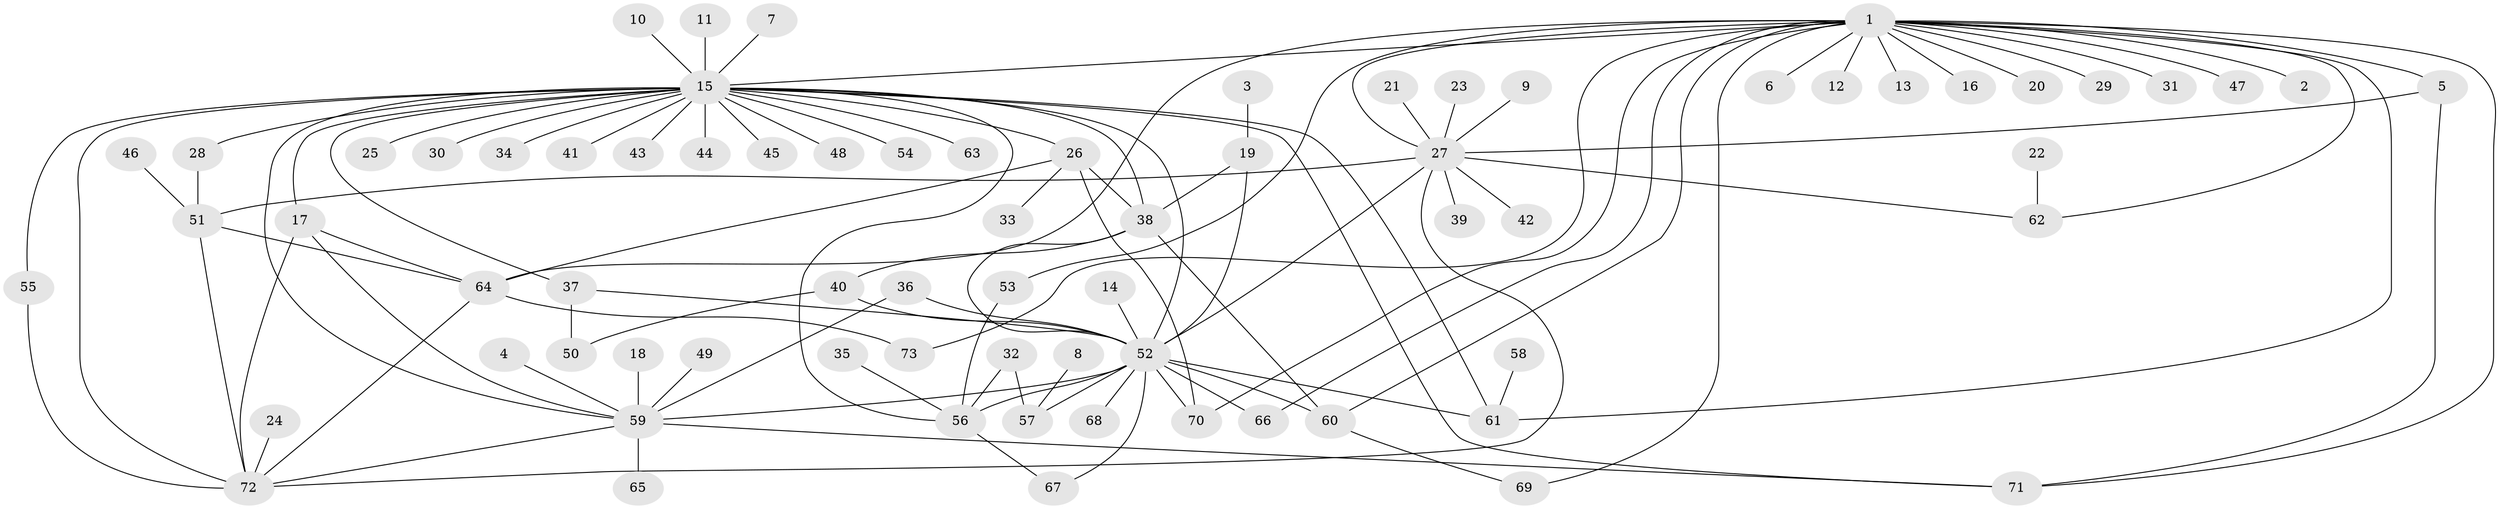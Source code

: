 // original degree distribution, {32: 0.0070921985815602835, 3: 0.1347517730496454, 9: 0.014184397163120567, 13: 0.0070921985815602835, 11: 0.0070921985815602835, 5: 0.028368794326241134, 6: 0.014184397163120567, 23: 0.0070921985815602835, 2: 0.18439716312056736, 1: 0.5177304964539007, 4: 0.0425531914893617, 7: 0.02127659574468085, 10: 0.0070921985815602835, 8: 0.0070921985815602835}
// Generated by graph-tools (version 1.1) at 2025/49/03/09/25 03:49:51]
// undirected, 73 vertices, 110 edges
graph export_dot {
graph [start="1"]
  node [color=gray90,style=filled];
  1;
  2;
  3;
  4;
  5;
  6;
  7;
  8;
  9;
  10;
  11;
  12;
  13;
  14;
  15;
  16;
  17;
  18;
  19;
  20;
  21;
  22;
  23;
  24;
  25;
  26;
  27;
  28;
  29;
  30;
  31;
  32;
  33;
  34;
  35;
  36;
  37;
  38;
  39;
  40;
  41;
  42;
  43;
  44;
  45;
  46;
  47;
  48;
  49;
  50;
  51;
  52;
  53;
  54;
  55;
  56;
  57;
  58;
  59;
  60;
  61;
  62;
  63;
  64;
  65;
  66;
  67;
  68;
  69;
  70;
  71;
  72;
  73;
  1 -- 2 [weight=1.0];
  1 -- 5 [weight=1.0];
  1 -- 6 [weight=1.0];
  1 -- 12 [weight=1.0];
  1 -- 13 [weight=1.0];
  1 -- 15 [weight=1.0];
  1 -- 16 [weight=1.0];
  1 -- 20 [weight=1.0];
  1 -- 27 [weight=1.0];
  1 -- 29 [weight=1.0];
  1 -- 31 [weight=1.0];
  1 -- 47 [weight=1.0];
  1 -- 53 [weight=1.0];
  1 -- 60 [weight=1.0];
  1 -- 61 [weight=1.0];
  1 -- 62 [weight=1.0];
  1 -- 64 [weight=1.0];
  1 -- 66 [weight=1.0];
  1 -- 69 [weight=1.0];
  1 -- 70 [weight=1.0];
  1 -- 71 [weight=1.0];
  1 -- 73 [weight=1.0];
  3 -- 19 [weight=1.0];
  4 -- 59 [weight=1.0];
  5 -- 27 [weight=1.0];
  5 -- 71 [weight=1.0];
  7 -- 15 [weight=1.0];
  8 -- 57 [weight=1.0];
  9 -- 27 [weight=1.0];
  10 -- 15 [weight=1.0];
  11 -- 15 [weight=1.0];
  14 -- 52 [weight=1.0];
  15 -- 17 [weight=2.0];
  15 -- 25 [weight=1.0];
  15 -- 26 [weight=2.0];
  15 -- 28 [weight=1.0];
  15 -- 30 [weight=1.0];
  15 -- 34 [weight=1.0];
  15 -- 37 [weight=1.0];
  15 -- 38 [weight=1.0];
  15 -- 41 [weight=1.0];
  15 -- 43 [weight=1.0];
  15 -- 44 [weight=1.0];
  15 -- 45 [weight=1.0];
  15 -- 48 [weight=1.0];
  15 -- 52 [weight=1.0];
  15 -- 54 [weight=1.0];
  15 -- 55 [weight=1.0];
  15 -- 56 [weight=1.0];
  15 -- 59 [weight=1.0];
  15 -- 61 [weight=1.0];
  15 -- 63 [weight=1.0];
  15 -- 71 [weight=1.0];
  15 -- 72 [weight=1.0];
  17 -- 59 [weight=1.0];
  17 -- 64 [weight=1.0];
  17 -- 72 [weight=1.0];
  18 -- 59 [weight=1.0];
  19 -- 38 [weight=1.0];
  19 -- 52 [weight=1.0];
  21 -- 27 [weight=1.0];
  22 -- 62 [weight=1.0];
  23 -- 27 [weight=1.0];
  24 -- 72 [weight=1.0];
  26 -- 33 [weight=1.0];
  26 -- 38 [weight=1.0];
  26 -- 64 [weight=1.0];
  26 -- 70 [weight=1.0];
  27 -- 39 [weight=1.0];
  27 -- 42 [weight=1.0];
  27 -- 51 [weight=1.0];
  27 -- 52 [weight=2.0];
  27 -- 62 [weight=1.0];
  27 -- 72 [weight=1.0];
  28 -- 51 [weight=1.0];
  32 -- 56 [weight=1.0];
  32 -- 57 [weight=1.0];
  35 -- 56 [weight=1.0];
  36 -- 52 [weight=1.0];
  36 -- 59 [weight=1.0];
  37 -- 50 [weight=1.0];
  37 -- 52 [weight=1.0];
  38 -- 40 [weight=1.0];
  38 -- 52 [weight=1.0];
  38 -- 60 [weight=1.0];
  40 -- 50 [weight=1.0];
  40 -- 52 [weight=1.0];
  46 -- 51 [weight=1.0];
  49 -- 59 [weight=1.0];
  51 -- 64 [weight=1.0];
  51 -- 72 [weight=1.0];
  52 -- 56 [weight=1.0];
  52 -- 57 [weight=1.0];
  52 -- 59 [weight=1.0];
  52 -- 60 [weight=1.0];
  52 -- 61 [weight=1.0];
  52 -- 66 [weight=1.0];
  52 -- 67 [weight=1.0];
  52 -- 68 [weight=1.0];
  52 -- 70 [weight=1.0];
  53 -- 56 [weight=1.0];
  55 -- 72 [weight=1.0];
  56 -- 67 [weight=1.0];
  58 -- 61 [weight=1.0];
  59 -- 65 [weight=1.0];
  59 -- 71 [weight=1.0];
  59 -- 72 [weight=1.0];
  60 -- 69 [weight=1.0];
  64 -- 72 [weight=1.0];
  64 -- 73 [weight=1.0];
}
